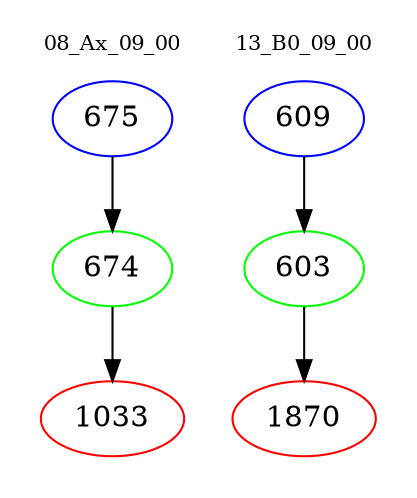 digraph{
subgraph cluster_0 {
color = white
label = "08_Ax_09_00";
fontsize=10;
T0_675 [label="675", color="blue"]
T0_675 -> T0_674 [color="black"]
T0_674 [label="674", color="green"]
T0_674 -> T0_1033 [color="black"]
T0_1033 [label="1033", color="red"]
}
subgraph cluster_1 {
color = white
label = "13_B0_09_00";
fontsize=10;
T1_609 [label="609", color="blue"]
T1_609 -> T1_603 [color="black"]
T1_603 [label="603", color="green"]
T1_603 -> T1_1870 [color="black"]
T1_1870 [label="1870", color="red"]
}
}
